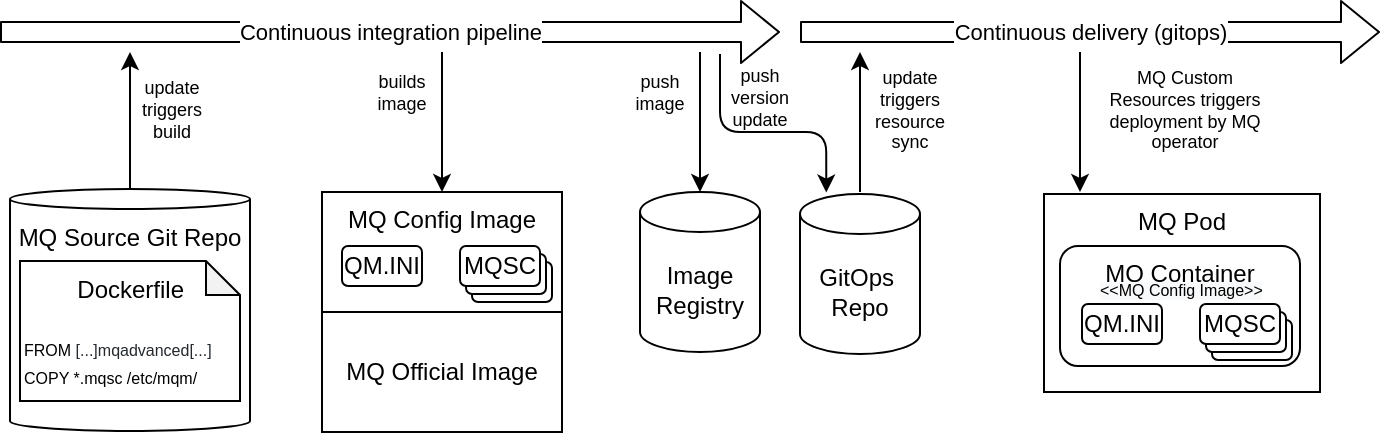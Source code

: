 <mxfile version="13.7.3" type="device" pages="3"><diagram id="dXa9MgDyIhpBxisozEmU" name="baking"><mxGraphModel dx="1106" dy="766" grid="1" gridSize="10" guides="1" tooltips="1" connect="1" arrows="1" fold="1" page="1" pageScale="1" pageWidth="827" pageHeight="1169" math="0" shadow="0"><root><mxCell id="0"/><mxCell id="1" parent="0"/><mxCell id="BRO55Mz8RaYiXFbJFvHo-13" value="MQ Source Git Repo" style="shape=cylinder3;whiteSpace=wrap;html=1;boundedLbl=1;backgroundOutline=1;size=5.0;verticalAlign=top;" parent="1" vertex="1"><mxGeometry x="125" y="158.5" width="120" height="121" as="geometry"/></mxCell><mxCell id="xuFTxHbiPLIsDuZaa2sK-1" value="MQ Official Image" style="rounded=0;whiteSpace=wrap;html=1;" parent="1" vertex="1"><mxGeometry x="281" y="220" width="120" height="60" as="geometry"/></mxCell><mxCell id="xuFTxHbiPLIsDuZaa2sK-3" value="MQ Config Image" style="rounded=0;whiteSpace=wrap;html=1;verticalAlign=top;" parent="1" vertex="1"><mxGeometry x="281" y="160" width="120" height="60" as="geometry"/></mxCell><mxCell id="xuFTxHbiPLIsDuZaa2sK-4" value="&amp;nbsp; &amp;nbsp; &amp;nbsp; &amp;nbsp; Dockerfile&lt;br&gt;&lt;br&gt;&lt;div&gt;&lt;span class=&quot;pl-k&quot; style=&quot;font-size: 8px ; box-sizing: border-box ; background-color: rgb(255 , 255 , 255)&quot;&gt;FROM&lt;/span&gt;&lt;span style=&quot;font-size: 8px ; color: rgb(36 , 41 , 46) ; background-color: rgb(255 , 255 , 255)&quot;&gt;&amp;nbsp;[...]mqadvanced[...]&lt;br&gt;&lt;/span&gt;&lt;span style=&quot;font-family: , &amp;#34;consolas&amp;#34; , &amp;#34;liberation mono&amp;#34; , &amp;#34;menlo&amp;#34; , monospace ; background-color: rgb(255 , 255 , 255)&quot;&gt;&lt;font style=&quot;font-size: 8px&quot;&gt;COPY *.mqsc /etc/mqm/&lt;/font&gt;&lt;/span&gt;&lt;span style=&quot;font-size: 8px ; color: rgb(36 , 41 , 46) ; background-color: rgb(255 , 255 , 255)&quot;&gt;&lt;br&gt;&lt;/span&gt;&lt;/div&gt;" style="shape=note;whiteSpace=wrap;html=1;backgroundOutline=1;darkOpacity=0.05;size=17;verticalAlign=top;align=left;" parent="1" vertex="1"><mxGeometry x="130" y="194.5" width="110" height="70" as="geometry"/></mxCell><mxCell id="xuFTxHbiPLIsDuZaa2sK-5" value="QM.INI" style="rounded=1;whiteSpace=wrap;html=1;" parent="1" vertex="1"><mxGeometry x="291" y="187" width="40" height="20" as="geometry"/></mxCell><mxCell id="xuFTxHbiPLIsDuZaa2sK-6" value="MQSC" style="rounded=1;whiteSpace=wrap;html=1;" parent="1" vertex="1"><mxGeometry x="356" y="195" width="40" height="20" as="geometry"/></mxCell><mxCell id="xuFTxHbiPLIsDuZaa2sK-7" value="MQSC" style="rounded=1;whiteSpace=wrap;html=1;" parent="1" vertex="1"><mxGeometry x="353" y="191" width="40" height="20" as="geometry"/></mxCell><mxCell id="xuFTxHbiPLIsDuZaa2sK-8" value="MQSC" style="rounded=1;whiteSpace=wrap;html=1;" parent="1" vertex="1"><mxGeometry x="350" y="187" width="40" height="20" as="geometry"/></mxCell><mxCell id="xuFTxHbiPLIsDuZaa2sK-10" value="" style="endArrow=classic;html=1;entryX=0.5;entryY=0;entryDx=0;entryDy=0;" parent="1" target="xuFTxHbiPLIsDuZaa2sK-3" edge="1"><mxGeometry width="50" height="50" relative="1" as="geometry"><mxPoint x="341" y="90" as="sourcePoint"/><mxPoint x="401" y="360" as="targetPoint"/></mxGeometry></mxCell><mxCell id="xuFTxHbiPLIsDuZaa2sK-12" value="Image Registry" style="shape=cylinder3;whiteSpace=wrap;html=1;boundedLbl=1;backgroundOutline=1;size=10;" parent="1" vertex="1"><mxGeometry x="440" y="160" width="60" height="80" as="geometry"/></mxCell><mxCell id="xuFTxHbiPLIsDuZaa2sK-13" value="builds&lt;br style=&quot;font-size: 9px;&quot;&gt;image" style="text;html=1;strokeColor=none;fillColor=none;align=center;verticalAlign=middle;whiteSpace=wrap;rounded=0;fontSize=9;" parent="1" vertex="1"><mxGeometry x="301" y="100" width="40" height="20" as="geometry"/></mxCell><mxCell id="xuFTxHbiPLIsDuZaa2sK-14" value="push image" style="text;html=1;strokeColor=none;fillColor=none;align=center;verticalAlign=middle;whiteSpace=wrap;rounded=0;fontSize=9;" parent="1" vertex="1"><mxGeometry x="430" y="100" width="40" height="20" as="geometry"/></mxCell><mxCell id="xuFTxHbiPLIsDuZaa2sK-15" value="" style="endArrow=classic;html=1;" parent="1" edge="1"><mxGeometry width="50" height="50" relative="1" as="geometry"><mxPoint x="470" y="90" as="sourcePoint"/><mxPoint x="470" y="160" as="targetPoint"/></mxGeometry></mxCell><mxCell id="BRO55Mz8RaYiXFbJFvHo-1" value="" style="endArrow=classic;html=1;" parent="1" edge="1"><mxGeometry width="50" height="50" relative="1" as="geometry"><mxPoint x="660" y="90" as="sourcePoint"/><mxPoint x="660" y="160" as="targetPoint"/></mxGeometry></mxCell><mxCell id="BRO55Mz8RaYiXFbJFvHo-2" value="MQ Pod" style="rounded=0;whiteSpace=wrap;html=1;verticalAlign=top;" parent="1" vertex="1"><mxGeometry x="642" y="161" width="138" height="99" as="geometry"/></mxCell><mxCell id="BRO55Mz8RaYiXFbJFvHo-3" value="MQ Container&lt;br&gt;" style="rounded=1;whiteSpace=wrap;html=1;verticalAlign=top;" parent="1" vertex="1"><mxGeometry x="650" y="187" width="120" height="60" as="geometry"/></mxCell><mxCell id="BRO55Mz8RaYiXFbJFvHo-4" value="QM.INI" style="rounded=1;whiteSpace=wrap;html=1;" parent="1" vertex="1"><mxGeometry x="661" y="216" width="40" height="20" as="geometry"/></mxCell><mxCell id="BRO55Mz8RaYiXFbJFvHo-5" value="MQSC" style="rounded=1;whiteSpace=wrap;html=1;" parent="1" vertex="1"><mxGeometry x="726" y="224" width="40" height="20" as="geometry"/></mxCell><mxCell id="BRO55Mz8RaYiXFbJFvHo-6" value="MQSC" style="rounded=1;whiteSpace=wrap;html=1;" parent="1" vertex="1"><mxGeometry x="723" y="220" width="40" height="20" as="geometry"/></mxCell><mxCell id="BRO55Mz8RaYiXFbJFvHo-7" value="MQSC" style="rounded=1;whiteSpace=wrap;html=1;" parent="1" vertex="1"><mxGeometry x="720" y="216" width="40" height="20" as="geometry"/></mxCell><mxCell id="BRO55Mz8RaYiXFbJFvHo-8" value="Continuous integration pipeline" style="shape=flexArrow;endArrow=classic;html=1;" parent="1" edge="1"><mxGeometry width="50" height="50" relative="1" as="geometry"><mxPoint x="120" y="80" as="sourcePoint"/><mxPoint x="510" y="80" as="targetPoint"/></mxGeometry></mxCell><mxCell id="BRO55Mz8RaYiXFbJFvHo-9" value="Continuous delivery (gitops)" style="shape=flexArrow;endArrow=classic;html=1;" parent="1" edge="1"><mxGeometry width="50" height="50" relative="1" as="geometry"><mxPoint x="520" y="80" as="sourcePoint"/><mxPoint x="810" y="80" as="targetPoint"/></mxGeometry></mxCell><mxCell id="BRO55Mz8RaYiXFbJFvHo-12" value="" style="endArrow=classic;html=1;exitX=0.5;exitY=0;exitDx=0;exitDy=0;exitPerimeter=0;" parent="1" source="BRO55Mz8RaYiXFbJFvHo-13" edge="1"><mxGeometry width="50" height="50" relative="1" as="geometry"><mxPoint x="390" y="100" as="sourcePoint"/><mxPoint x="185" y="90" as="targetPoint"/></mxGeometry></mxCell><mxCell id="BRO55Mz8RaYiXFbJFvHo-14" value="update triggers build" style="text;html=1;strokeColor=none;fillColor=none;align=center;verticalAlign=middle;whiteSpace=wrap;rounded=0;fontSize=9;" parent="1" vertex="1"><mxGeometry x="186" y="109" width="40" height="20" as="geometry"/></mxCell><mxCell id="BRO55Mz8RaYiXFbJFvHo-15" value="GitOps&amp;nbsp;&lt;br&gt;Repo" style="shape=cylinder3;whiteSpace=wrap;html=1;boundedLbl=1;backgroundOutline=1;size=10;" parent="1" vertex="1"><mxGeometry x="520" y="161" width="60" height="80" as="geometry"/></mxCell><mxCell id="BRO55Mz8RaYiXFbJFvHo-16" value="" style="endArrow=classic;html=1;" parent="1" edge="1"><mxGeometry width="50" height="50" relative="1" as="geometry"><mxPoint x="550" y="160" as="sourcePoint"/><mxPoint x="550" y="90" as="targetPoint"/></mxGeometry></mxCell><mxCell id="BRO55Mz8RaYiXFbJFvHo-17" value="update triggers resource&lt;br style=&quot;font-size: 9px;&quot;&gt;sync" style="text;html=1;strokeColor=none;fillColor=none;align=center;verticalAlign=middle;whiteSpace=wrap;rounded=0;fontSize=9;" parent="1" vertex="1"><mxGeometry x="555" y="109" width="40" height="20" as="geometry"/></mxCell><mxCell id="BRO55Mz8RaYiXFbJFvHo-18" value="MQ Custom Resources triggers deployment by MQ operator" style="text;html=1;strokeColor=none;fillColor=none;align=center;verticalAlign=middle;whiteSpace=wrap;rounded=0;fontSize=9;" parent="1" vertex="1"><mxGeometry x="665" y="109" width="95" height="20" as="geometry"/></mxCell><mxCell id="QOxKwvG11CE3ypqevJhW-1" value="&lt;meta charset=&quot;utf-8&quot;&gt;&lt;span style=&quot;color: rgb(0, 0, 0); font-family: helvetica; font-size: 8px; font-style: normal; font-weight: 400; letter-spacing: normal; text-align: center; text-indent: 0px; text-transform: none; word-spacing: 0px; background-color: rgb(248, 249, 250); display: inline; float: none;&quot;&gt;&amp;lt;&amp;lt;MQ Config Image&amp;gt;&amp;gt;&lt;/span&gt;" style="text;whiteSpace=wrap;html=1;fontSize=9;" parent="1" vertex="1"><mxGeometry x="667.5" y="197" width="90" height="10" as="geometry"/></mxCell><mxCell id="QOxKwvG11CE3ypqevJhW-2" value="" style="endArrow=classic;html=1;entryX=0.219;entryY=-0.009;entryDx=0;entryDy=0;entryPerimeter=0;edgeStyle=orthogonalEdgeStyle;" parent="1" target="BRO55Mz8RaYiXFbJFvHo-15" edge="1"><mxGeometry width="50" height="50" relative="1" as="geometry"><mxPoint x="480" y="91" as="sourcePoint"/><mxPoint x="480" y="161" as="targetPoint"/><Array as="points"><mxPoint x="480" y="130"/><mxPoint x="533" y="130"/></Array></mxGeometry></mxCell><mxCell id="QOxKwvG11CE3ypqevJhW-3" value="push version update" style="text;html=1;strokeColor=none;fillColor=none;align=center;verticalAlign=middle;whiteSpace=wrap;rounded=0;fontSize=9;" parent="1" vertex="1"><mxGeometry x="480" y="103" width="40" height="20" as="geometry"/></mxCell></root></mxGraphModel></diagram><diagram id="NiwhnilsBXhTUh1dAuUo" name="frying"><mxGraphModel dx="1106" dy="766" grid="1" gridSize="10" guides="1" tooltips="1" connect="1" arrows="1" fold="1" page="1" pageScale="1" pageWidth="827" pageHeight="1169" math="0" shadow="0"><root><mxCell id="UOh4iTPBpcHL_P7hwaOE-0"/><mxCell id="UOh4iTPBpcHL_P7hwaOE-1" parent="UOh4iTPBpcHL_P7hwaOE-0"/><mxCell id="bCuFA9ZJ8HIt0vgwI3Sq-0" value="MQ Source Git Repo" style="shape=cylinder3;whiteSpace=wrap;html=1;boundedLbl=1;backgroundOutline=1;size=5.0;verticalAlign=top;" parent="UOh4iTPBpcHL_P7hwaOE-1" vertex="1"><mxGeometry x="125" y="158.5" width="120" height="121" as="geometry"/></mxCell><mxCell id="bCuFA9ZJ8HIt0vgwI3Sq-13" value="" style="endArrow=classic;html=1;" parent="UOh4iTPBpcHL_P7hwaOE-1" edge="1"><mxGeometry width="50" height="50" relative="1" as="geometry"><mxPoint x="660" y="90" as="sourcePoint"/><mxPoint x="660" y="160" as="targetPoint"/></mxGeometry></mxCell><mxCell id="bCuFA9ZJ8HIt0vgwI3Sq-14" value="MQ Pod" style="rounded=0;whiteSpace=wrap;html=1;verticalAlign=top;" parent="UOh4iTPBpcHL_P7hwaOE-1" vertex="1"><mxGeometry x="642" y="161" width="138" height="99" as="geometry"/></mxCell><mxCell id="bCuFA9ZJ8HIt0vgwI3Sq-15" value="MQ Container&lt;br&gt;" style="rounded=1;whiteSpace=wrap;html=1;verticalAlign=top;" parent="UOh4iTPBpcHL_P7hwaOE-1" vertex="1"><mxGeometry x="650" y="187" width="120" height="60" as="geometry"/></mxCell><mxCell id="bCuFA9ZJ8HIt0vgwI3Sq-20" value="Continuous integration pipeline" style="shape=flexArrow;endArrow=classic;html=1;" parent="UOh4iTPBpcHL_P7hwaOE-1" edge="1"><mxGeometry width="50" height="50" relative="1" as="geometry"><mxPoint x="120" y="80" as="sourcePoint"/><mxPoint x="510" y="80" as="targetPoint"/></mxGeometry></mxCell><mxCell id="bCuFA9ZJ8HIt0vgwI3Sq-21" value="Continuous delivery (gitops)" style="shape=flexArrow;endArrow=classic;html=1;" parent="UOh4iTPBpcHL_P7hwaOE-1" edge="1"><mxGeometry width="50" height="50" relative="1" as="geometry"><mxPoint x="520" y="80" as="sourcePoint"/><mxPoint x="810" y="80" as="targetPoint"/></mxGeometry></mxCell><mxCell id="bCuFA9ZJ8HIt0vgwI3Sq-22" value="" style="endArrow=classic;html=1;exitX=0.5;exitY=0;exitDx=0;exitDy=0;exitPerimeter=0;" parent="UOh4iTPBpcHL_P7hwaOE-1" source="bCuFA9ZJ8HIt0vgwI3Sq-0" edge="1"><mxGeometry width="50" height="50" relative="1" as="geometry"><mxPoint x="390" y="100" as="sourcePoint"/><mxPoint x="185" y="90" as="targetPoint"/></mxGeometry></mxCell><mxCell id="bCuFA9ZJ8HIt0vgwI3Sq-23" value="update triggers build" style="text;html=1;strokeColor=none;fillColor=none;align=center;verticalAlign=middle;whiteSpace=wrap;rounded=0;fontSize=9;" parent="UOh4iTPBpcHL_P7hwaOE-1" vertex="1"><mxGeometry x="186" y="109" width="40" height="20" as="geometry"/></mxCell><mxCell id="bCuFA9ZJ8HIt0vgwI3Sq-24" value="GitOps&amp;nbsp;&lt;br&gt;Repo" style="shape=cylinder3;whiteSpace=wrap;html=1;boundedLbl=1;backgroundOutline=1;size=10;" parent="UOh4iTPBpcHL_P7hwaOE-1" vertex="1"><mxGeometry x="520" y="161" width="60" height="80" as="geometry"/></mxCell><mxCell id="bCuFA9ZJ8HIt0vgwI3Sq-25" value="" style="endArrow=classic;html=1;" parent="UOh4iTPBpcHL_P7hwaOE-1" edge="1"><mxGeometry width="50" height="50" relative="1" as="geometry"><mxPoint x="550" y="160" as="sourcePoint"/><mxPoint x="550" y="90" as="targetPoint"/></mxGeometry></mxCell><mxCell id="bCuFA9ZJ8HIt0vgwI3Sq-26" value="update triggers resource&lt;br style=&quot;font-size: 9px;&quot;&gt;sync" style="text;html=1;strokeColor=none;fillColor=none;align=center;verticalAlign=middle;whiteSpace=wrap;rounded=0;fontSize=9;" parent="UOh4iTPBpcHL_P7hwaOE-1" vertex="1"><mxGeometry x="555" y="109" width="40" height="20" as="geometry"/></mxCell><mxCell id="bCuFA9ZJ8HIt0vgwI3Sq-27" value="MQ Custom Resources triggers deployment by MQ operator" style="text;html=1;strokeColor=none;fillColor=none;align=center;verticalAlign=middle;whiteSpace=wrap;rounded=0;fontSize=9;" parent="UOh4iTPBpcHL_P7hwaOE-1" vertex="1"><mxGeometry x="665" y="109" width="95" height="20" as="geometry"/></mxCell><mxCell id="bCuFA9ZJ8HIt0vgwI3Sq-28" value="&lt;span style=&quot;color: rgb(0 , 0 , 0) ; font-family: &amp;#34;helvetica&amp;#34; ; font-size: 8px ; font-style: normal ; font-weight: 400 ; letter-spacing: normal ; text-align: center ; text-indent: 0px ; text-transform: none ; word-spacing: 0px ; background-color: rgb(248 , 249 , 250) ; display: inline ; float: none&quot;&gt;&amp;lt;&amp;lt;MQ Official Image&amp;gt;&amp;gt;&lt;/span&gt;" style="text;whiteSpace=wrap;html=1;fontSize=9;" parent="UOh4iTPBpcHL_P7hwaOE-1" vertex="1"><mxGeometry x="667.5" y="197" width="90" height="10" as="geometry"/></mxCell><mxCell id="bCuFA9ZJ8HIt0vgwI3Sq-29" value="" style="endArrow=classic;html=1;entryX=0.219;entryY=-0.009;entryDx=0;entryDy=0;entryPerimeter=0;edgeStyle=orthogonalEdgeStyle;" parent="UOh4iTPBpcHL_P7hwaOE-1" target="bCuFA9ZJ8HIt0vgwI3Sq-24" edge="1"><mxGeometry width="50" height="50" relative="1" as="geometry"><mxPoint x="480" y="91" as="sourcePoint"/><mxPoint x="480" y="161" as="targetPoint"/><Array as="points"><mxPoint x="480" y="130"/><mxPoint x="533" y="130"/></Array></mxGeometry></mxCell><mxCell id="bCuFA9ZJ8HIt0vgwI3Sq-30" value="push version update" style="text;html=1;strokeColor=none;fillColor=none;align=center;verticalAlign=middle;whiteSpace=wrap;rounded=0;fontSize=9;" parent="UOh4iTPBpcHL_P7hwaOE-1" vertex="1"><mxGeometry x="480" y="103" width="40" height="20" as="geometry"/></mxCell><mxCell id="bCuFA9ZJ8HIt0vgwI3Sq-31" value="QM.INI" style="rounded=1;whiteSpace=wrap;html=1;" parent="UOh4iTPBpcHL_P7hwaOE-1" vertex="1"><mxGeometry x="136" y="211" width="40" height="20" as="geometry"/></mxCell><mxCell id="bCuFA9ZJ8HIt0vgwI3Sq-32" value="MQSC" style="rounded=1;whiteSpace=wrap;html=1;" parent="UOh4iTPBpcHL_P7hwaOE-1" vertex="1"><mxGeometry x="201" y="219" width="40" height="20" as="geometry"/></mxCell><mxCell id="bCuFA9ZJ8HIt0vgwI3Sq-33" value="MQSC" style="rounded=1;whiteSpace=wrap;html=1;" parent="UOh4iTPBpcHL_P7hwaOE-1" vertex="1"><mxGeometry x="198" y="215" width="40" height="20" as="geometry"/></mxCell><mxCell id="bCuFA9ZJ8HIt0vgwI3Sq-34" value="MQSC" style="rounded=1;whiteSpace=wrap;html=1;" parent="UOh4iTPBpcHL_P7hwaOE-1" vertex="1"><mxGeometry x="195" y="211" width="40" height="20" as="geometry"/></mxCell><mxCell id="bCuFA9ZJ8HIt0vgwI3Sq-35" value="" style="endArrow=classic;html=1;edgeStyle=orthogonalEdgeStyle;" parent="UOh4iTPBpcHL_P7hwaOE-1" edge="1"><mxGeometry width="50" height="50" relative="1" as="geometry"><mxPoint x="280" y="93" as="sourcePoint"/><mxPoint x="380" y="93" as="targetPoint"/><Array as="points"><mxPoint x="280" y="160"/><mxPoint x="380" y="160"/></Array></mxGeometry></mxCell><mxCell id="bCuFA9ZJ8HIt0vgwI3Sq-36" value="generate config map from MQSC" style="text;html=1;strokeColor=none;fillColor=none;align=center;verticalAlign=middle;whiteSpace=wrap;rounded=0;fontSize=9;" parent="UOh4iTPBpcHL_P7hwaOE-1" vertex="1"><mxGeometry x="310" y="129" width="40" height="20" as="geometry"/></mxCell><mxCell id="bCuFA9ZJ8HIt0vgwI3Sq-37" value="ConfigMap" style="rounded=0;whiteSpace=wrap;html=1;verticalAlign=top;" parent="UOh4iTPBpcHL_P7hwaOE-1" vertex="1"><mxGeometry x="642" y="281.5" width="138" height="99" as="geometry"/></mxCell><mxCell id="bCuFA9ZJ8HIt0vgwI3Sq-41" value="QM.INI" style="rounded=1;whiteSpace=wrap;html=1;" parent="UOh4iTPBpcHL_P7hwaOE-1" vertex="1"><mxGeometry x="662" y="332" width="40" height="20" as="geometry"/></mxCell><mxCell id="bCuFA9ZJ8HIt0vgwI3Sq-42" value="MQSC" style="rounded=1;whiteSpace=wrap;html=1;" parent="UOh4iTPBpcHL_P7hwaOE-1" vertex="1"><mxGeometry x="727" y="340" width="40" height="20" as="geometry"/></mxCell><mxCell id="bCuFA9ZJ8HIt0vgwI3Sq-43" value="MQSC" style="rounded=1;whiteSpace=wrap;html=1;" parent="UOh4iTPBpcHL_P7hwaOE-1" vertex="1"><mxGeometry x="724" y="336" width="40" height="20" as="geometry"/></mxCell><mxCell id="bCuFA9ZJ8HIt0vgwI3Sq-44" value="MQSC" style="rounded=1;whiteSpace=wrap;html=1;" parent="UOh4iTPBpcHL_P7hwaOE-1" vertex="1"><mxGeometry x="721" y="332" width="40" height="20" as="geometry"/></mxCell><mxCell id="bCuFA9ZJ8HIt0vgwI3Sq-45" value="" style="endArrow=none;html=1;fontSize=9;entryX=0.5;entryY=1;entryDx=0;entryDy=0;exitX=0.5;exitY=0;exitDx=0;exitDy=0;" parent="UOh4iTPBpcHL_P7hwaOE-1" source="bCuFA9ZJ8HIt0vgwI3Sq-37" target="bCuFA9ZJ8HIt0vgwI3Sq-14" edge="1"><mxGeometry width="50" height="50" relative="1" as="geometry"><mxPoint x="390" y="340" as="sourcePoint"/><mxPoint x="440" y="290" as="targetPoint"/></mxGeometry></mxCell></root></mxGraphModel></diagram><diagram id="9wxf03e30WKpwfmFCa40" name="Page-3"><mxGraphModel dx="1106" dy="766" grid="1" gridSize="10" guides="1" tooltips="1" connect="1" arrows="1" fold="1" page="1" pageScale="1" pageWidth="827" pageHeight="1169" math="0" shadow="0"><root><mxCell id="O1y_DNmAvGFceoGW2bD2-0"/><mxCell id="O1y_DNmAvGFceoGW2bD2-1" parent="O1y_DNmAvGFceoGW2bD2-0"/></root></mxGraphModel></diagram></mxfile>